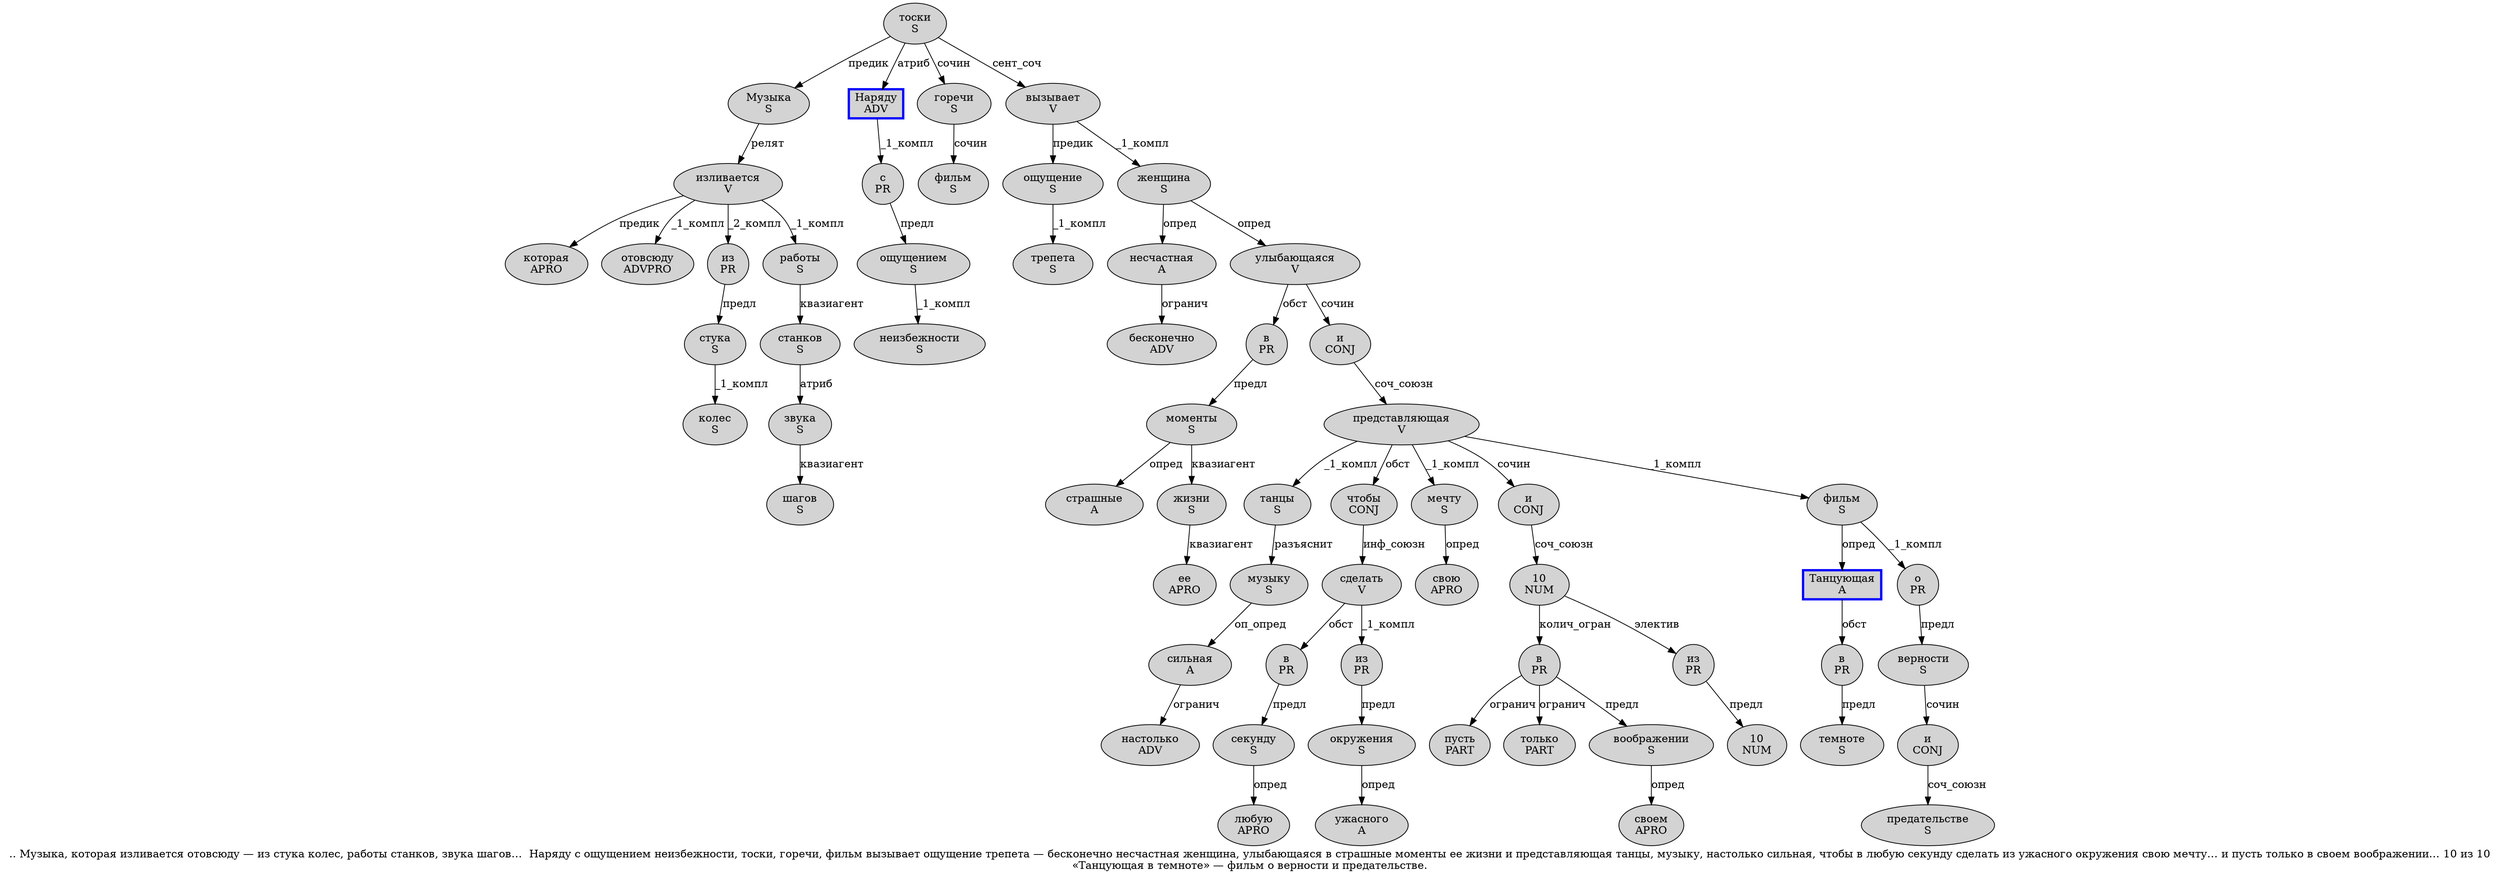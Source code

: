 digraph SENTENCE_1766 {
	graph [label=".. Музыка, которая изливается отовсюду — из стука колес, работы станков, звука шагов…  Наряду с ощущением неизбежности, тоски, горечи, фильм вызывает ощущение трепета — бесконечно несчастная женщина, улыбающаяся в страшные моменты ее жизни и представляющая танцы, музыку, настолько сильная, чтобы в любую секунду сделать из ужасного окружения свою мечту… и пусть только в своем воображении… 10 из 10
«Танцующая в темноте» — фильм о верности и предательстве."]
	node [style=filled]
		1 [label="Музыка
S" color="" fillcolor=lightgray penwidth=1 shape=ellipse]
		3 [label="которая
APRO" color="" fillcolor=lightgray penwidth=1 shape=ellipse]
		4 [label="изливается
V" color="" fillcolor=lightgray penwidth=1 shape=ellipse]
		5 [label="отовсюду
ADVPRO" color="" fillcolor=lightgray penwidth=1 shape=ellipse]
		7 [label="из
PR" color="" fillcolor=lightgray penwidth=1 shape=ellipse]
		8 [label="стука
S" color="" fillcolor=lightgray penwidth=1 shape=ellipse]
		9 [label="колес
S" color="" fillcolor=lightgray penwidth=1 shape=ellipse]
		11 [label="работы
S" color="" fillcolor=lightgray penwidth=1 shape=ellipse]
		12 [label="станков
S" color="" fillcolor=lightgray penwidth=1 shape=ellipse]
		14 [label="звука
S" color="" fillcolor=lightgray penwidth=1 shape=ellipse]
		15 [label="шагов
S" color="" fillcolor=lightgray penwidth=1 shape=ellipse]
		17 [label="Наряду
ADV" color=blue fillcolor=lightgray penwidth=3 shape=box]
		18 [label="с
PR" color="" fillcolor=lightgray penwidth=1 shape=ellipse]
		19 [label="ощущением
S" color="" fillcolor=lightgray penwidth=1 shape=ellipse]
		20 [label="неизбежности
S" color="" fillcolor=lightgray penwidth=1 shape=ellipse]
		22 [label="тоски
S" color="" fillcolor=lightgray penwidth=1 shape=ellipse]
		24 [label="горечи
S" color="" fillcolor=lightgray penwidth=1 shape=ellipse]
		26 [label="фильм
S" color="" fillcolor=lightgray penwidth=1 shape=ellipse]
		27 [label="вызывает
V" color="" fillcolor=lightgray penwidth=1 shape=ellipse]
		28 [label="ощущение
S" color="" fillcolor=lightgray penwidth=1 shape=ellipse]
		29 [label="трепета
S" color="" fillcolor=lightgray penwidth=1 shape=ellipse]
		31 [label="бесконечно
ADV" color="" fillcolor=lightgray penwidth=1 shape=ellipse]
		32 [label="несчастная
A" color="" fillcolor=lightgray penwidth=1 shape=ellipse]
		33 [label="женщина
S" color="" fillcolor=lightgray penwidth=1 shape=ellipse]
		35 [label="улыбающаяся
V" color="" fillcolor=lightgray penwidth=1 shape=ellipse]
		36 [label="в
PR" color="" fillcolor=lightgray penwidth=1 shape=ellipse]
		37 [label="страшные
A" color="" fillcolor=lightgray penwidth=1 shape=ellipse]
		38 [label="моменты
S" color="" fillcolor=lightgray penwidth=1 shape=ellipse]
		39 [label="ее
APRO" color="" fillcolor=lightgray penwidth=1 shape=ellipse]
		40 [label="жизни
S" color="" fillcolor=lightgray penwidth=1 shape=ellipse]
		41 [label="и
CONJ" color="" fillcolor=lightgray penwidth=1 shape=ellipse]
		42 [label="представляющая
V" color="" fillcolor=lightgray penwidth=1 shape=ellipse]
		43 [label="танцы
S" color="" fillcolor=lightgray penwidth=1 shape=ellipse]
		45 [label="музыку
S" color="" fillcolor=lightgray penwidth=1 shape=ellipse]
		47 [label="настолько
ADV" color="" fillcolor=lightgray penwidth=1 shape=ellipse]
		48 [label="сильная
A" color="" fillcolor=lightgray penwidth=1 shape=ellipse]
		50 [label="чтобы
CONJ" color="" fillcolor=lightgray penwidth=1 shape=ellipse]
		51 [label="в
PR" color="" fillcolor=lightgray penwidth=1 shape=ellipse]
		52 [label="любую
APRO" color="" fillcolor=lightgray penwidth=1 shape=ellipse]
		53 [label="секунду
S" color="" fillcolor=lightgray penwidth=1 shape=ellipse]
		54 [label="сделать
V" color="" fillcolor=lightgray penwidth=1 shape=ellipse]
		55 [label="из
PR" color="" fillcolor=lightgray penwidth=1 shape=ellipse]
		56 [label="ужасного
A" color="" fillcolor=lightgray penwidth=1 shape=ellipse]
		57 [label="окружения
S" color="" fillcolor=lightgray penwidth=1 shape=ellipse]
		58 [label="свою
APRO" color="" fillcolor=lightgray penwidth=1 shape=ellipse]
		59 [label="мечту
S" color="" fillcolor=lightgray penwidth=1 shape=ellipse]
		61 [label="и
CONJ" color="" fillcolor=lightgray penwidth=1 shape=ellipse]
		62 [label="пусть
PART" color="" fillcolor=lightgray penwidth=1 shape=ellipse]
		63 [label="только
PART" color="" fillcolor=lightgray penwidth=1 shape=ellipse]
		64 [label="в
PR" color="" fillcolor=lightgray penwidth=1 shape=ellipse]
		65 [label="своем
APRO" color="" fillcolor=lightgray penwidth=1 shape=ellipse]
		66 [label="воображении
S" color="" fillcolor=lightgray penwidth=1 shape=ellipse]
		68 [label="10
NUM" color="" fillcolor=lightgray penwidth=1 shape=ellipse]
		69 [label="из
PR" color="" fillcolor=lightgray penwidth=1 shape=ellipse]
		70 [label="10
NUM" color="" fillcolor=lightgray penwidth=1 shape=ellipse]
		72 [label="Танцующая
A" color=blue fillcolor=lightgray penwidth=3 shape=box]
		73 [label="в
PR" color="" fillcolor=lightgray penwidth=1 shape=ellipse]
		74 [label="темноте
S" color="" fillcolor=lightgray penwidth=1 shape=ellipse]
		77 [label="фильм
S" color="" fillcolor=lightgray penwidth=1 shape=ellipse]
		78 [label="о
PR" color="" fillcolor=lightgray penwidth=1 shape=ellipse]
		79 [label="верности
S" color="" fillcolor=lightgray penwidth=1 shape=ellipse]
		80 [label="и
CONJ" color="" fillcolor=lightgray penwidth=1 shape=ellipse]
		81 [label="предательстве
S" color="" fillcolor=lightgray penwidth=1 shape=ellipse]
			77 -> 72 [label="опред"]
			77 -> 78 [label="_1_компл"]
			18 -> 19 [label="предл"]
			73 -> 74 [label="предл"]
			24 -> 26 [label="сочин"]
			78 -> 79 [label="предл"]
			7 -> 8 [label="предл"]
			57 -> 56 [label="опред"]
			11 -> 12 [label="квазиагент"]
			64 -> 62 [label="огранич"]
			64 -> 63 [label="огранич"]
			64 -> 66 [label="предл"]
			43 -> 45 [label="разъяснит"]
			14 -> 15 [label="квазиагент"]
			66 -> 65 [label="опред"]
			27 -> 28 [label="предик"]
			27 -> 33 [label="_1_компл"]
			54 -> 51 [label="обст"]
			54 -> 55 [label="_1_компл"]
			53 -> 52 [label="опред"]
			12 -> 14 [label="атриб"]
			35 -> 36 [label="обст"]
			35 -> 41 [label="сочин"]
			36 -> 38 [label="предл"]
			17 -> 18 [label="_1_компл"]
			41 -> 42 [label="соч_союзн"]
			33 -> 32 [label="опред"]
			33 -> 35 [label="опред"]
			40 -> 39 [label="квазиагент"]
			32 -> 31 [label="огранич"]
			80 -> 81 [label="соч_союзн"]
			4 -> 3 [label="предик"]
			4 -> 5 [label="_1_компл"]
			4 -> 7 [label="_2_компл"]
			4 -> 11 [label="_1_компл"]
			55 -> 57 [label="предл"]
			42 -> 43 [label="_1_компл"]
			42 -> 50 [label="обст"]
			42 -> 59 [label="_1_компл"]
			42 -> 61 [label="сочин"]
			42 -> 77 [label="_1_компл"]
			8 -> 9 [label="_1_компл"]
			38 -> 37 [label="опред"]
			38 -> 40 [label="квазиагент"]
			45 -> 48 [label="оп_опред"]
			28 -> 29 [label="_1_компл"]
			1 -> 4 [label="релят"]
			59 -> 58 [label="опред"]
			72 -> 73 [label="обст"]
			19 -> 20 [label="_1_компл"]
			50 -> 54 [label="инф_союзн"]
			48 -> 47 [label="огранич"]
			61 -> 68 [label="соч_союзн"]
			22 -> 1 [label="предик"]
			22 -> 17 [label="атриб"]
			22 -> 24 [label="сочин"]
			22 -> 27 [label="сент_соч"]
			68 -> 64 [label="колич_огран"]
			68 -> 69 [label="электив"]
			79 -> 80 [label="сочин"]
			69 -> 70 [label="предл"]
			51 -> 53 [label="предл"]
}